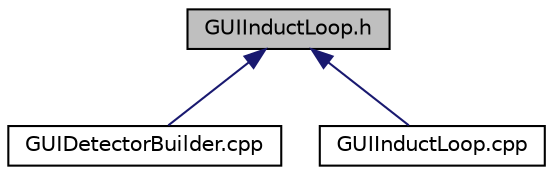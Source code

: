 digraph "GUIInductLoop.h"
{
  edge [fontname="Helvetica",fontsize="10",labelfontname="Helvetica",labelfontsize="10"];
  node [fontname="Helvetica",fontsize="10",shape=record];
  Node73 [label="GUIInductLoop.h",height=0.2,width=0.4,color="black", fillcolor="grey75", style="filled", fontcolor="black"];
  Node73 -> Node74 [dir="back",color="midnightblue",fontsize="10",style="solid",fontname="Helvetica"];
  Node74 [label="GUIDetectorBuilder.cpp",height=0.2,width=0.4,color="black", fillcolor="white", style="filled",URL="$dc/db7/_g_u_i_detector_builder_8cpp.html"];
  Node73 -> Node75 [dir="back",color="midnightblue",fontsize="10",style="solid",fontname="Helvetica"];
  Node75 [label="GUIInductLoop.cpp",height=0.2,width=0.4,color="black", fillcolor="white", style="filled",URL="$dc/dbb/_g_u_i_induct_loop_8cpp.html"];
}
